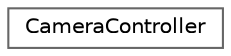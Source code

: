 digraph "クラス階層図"
{
 // LATEX_PDF_SIZE
  bgcolor="transparent";
  edge [fontname=Helvetica,fontsize=10,labelfontname=Helvetica,labelfontsize=10];
  node [fontname=Helvetica,fontsize=10,shape=box,height=0.2,width=0.4];
  rankdir="LR";
  Node0 [id="Node000000",label="CameraController",height=0.2,width=0.4,color="grey40", fillcolor="white", style="filled",URL="$class_camera_controller.html",tooltip="マウスの入力でカメラを動かすクラス"];
}

